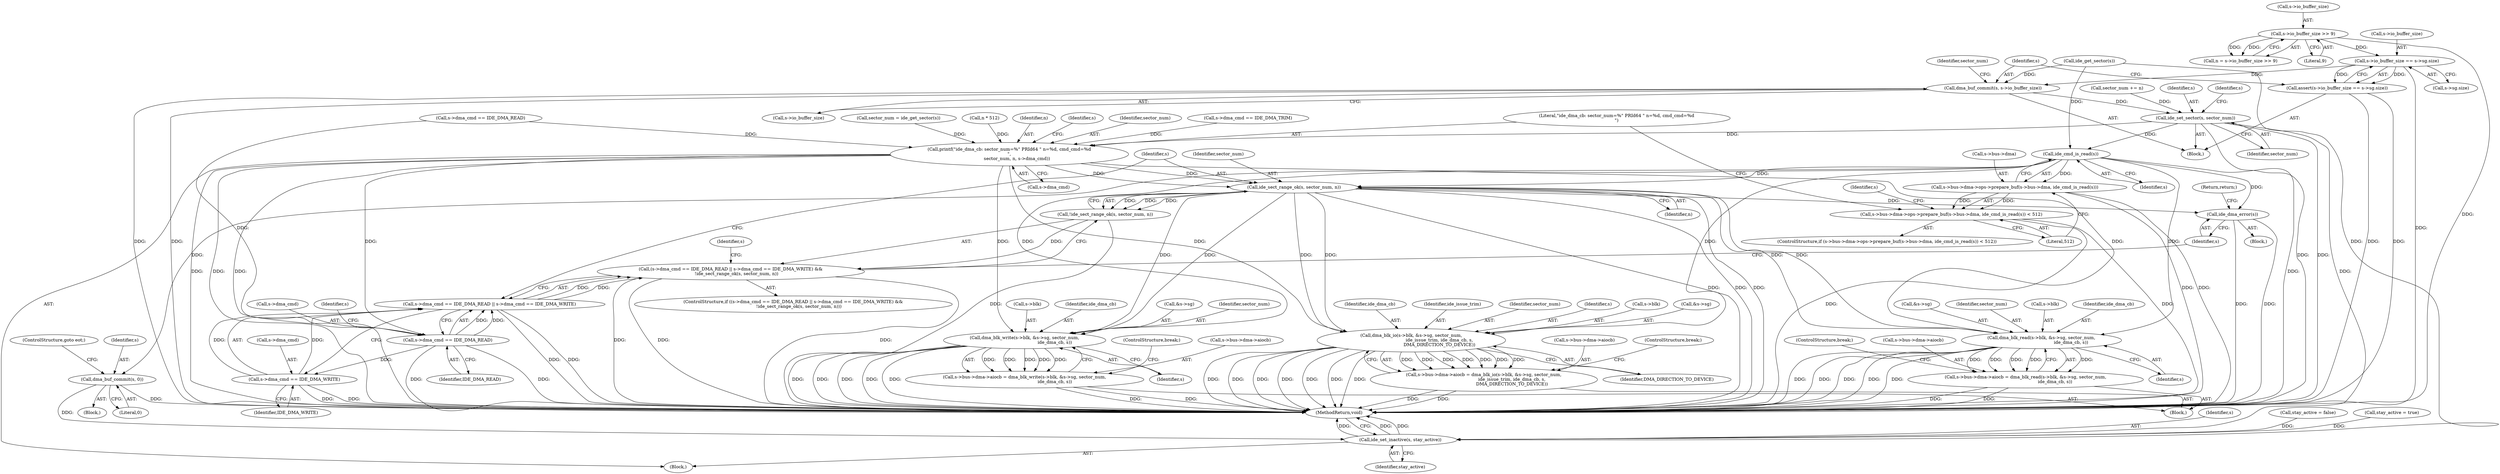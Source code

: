 digraph "0_qemu_3251bdcf1c67427d964517053c3d185b46e618e8_0@pointer" {
"1000193" [label="(Call,s->io_buffer_size == s->sg.size)"];
"1000163" [label="(Call,s->io_buffer_size >> 9)"];
"1000192" [label="(Call,assert(s->io_buffer_size == s->sg.size))"];
"1000202" [label="(Call,dma_buf_commit(s, s->io_buffer_size))"];
"1000210" [label="(Call,ide_set_sector(s, sector_num))"];
"1000262" [label="(Call,ide_cmd_is_read(s))"];
"1000256" [label="(Call,s->bus->dma->ops->prepare_buf(s->bus->dma, ide_cmd_is_read(s)))"];
"1000255" [label="(Call,s->bus->dma->ops->prepare_buf(s->bus->dma, ide_cmd_is_read(s)) < 512)"];
"1000273" [label="(Call,dma_buf_commit(s, 0))"];
"1000400" [label="(Call,ide_set_inactive(s, stay_active))"];
"1000298" [label="(Call,ide_sect_range_ok(s, sector_num, n))"];
"1000297" [label="(Call,!ide_sect_range_ok(s, sector_num, n))"];
"1000285" [label="(Call,(s->dma_cmd == IDE_DMA_READ || s->dma_cmd == IDE_DMA_WRITE) &&\n        !ide_sect_range_ok(s, sector_num, n))"];
"1000303" [label="(Call,ide_dma_error(s))"];
"1000320" [label="(Call,dma_blk_read(s->blk, &s->sg, sector_num,\n                                          ide_dma_cb, s))"];
"1000312" [label="(Call,s->bus->dma->aiocb = dma_blk_read(s->blk, &s->sg, sector_num,\n                                          ide_dma_cb, s))"];
"1000341" [label="(Call,dma_blk_write(s->blk, &s->sg, sector_num,\n                                           ide_dma_cb, s))"];
"1000333" [label="(Call,s->bus->dma->aiocb = dma_blk_write(s->blk, &s->sg, sector_num,\n                                           ide_dma_cb, s))"];
"1000362" [label="(Call,dma_blk_io(s->blk, &s->sg, sector_num,\n                                        ide_issue_trim, ide_dma_cb, s,\n                                        DMA_DIRECTION_TO_DEVICE))"];
"1000354" [label="(Call,s->bus->dma->aiocb = dma_blk_io(s->blk, &s->sg, sector_num,\n                                        ide_issue_trim, ide_dma_cb, s,\n                                        DMA_DIRECTION_TO_DEVICE))"];
"1000277" [label="(Call,printf(\"ide_dma_cb: sector_num=%\" PRId64 \" n=%d, cmd_cmd=%d\n\",\n           sector_num, n, s->dma_cmd))"];
"1000287" [label="(Call,s->dma_cmd == IDE_DMA_READ)"];
"1000286" [label="(Call,s->dma_cmd == IDE_DMA_READ || s->dma_cmd == IDE_DMA_WRITE)"];
"1000292" [label="(Call,s->dma_cmd == IDE_DMA_WRITE)"];
"1000351" [label="(Identifier,s)"];
"1000193" [label="(Call,s->io_buffer_size == s->sg.size)"];
"1000202" [label="(Call,dma_buf_commit(s, s->io_buffer_size))"];
"1000324" [label="(Call,&s->sg)"];
"1000287" [label="(Call,s->dma_cmd == IDE_DMA_READ)"];
"1000277" [label="(Call,printf(\"ide_dma_cb: sector_num=%\" PRId64 \" n=%d, cmd_cmd=%d\n\",\n           sector_num, n, s->dma_cmd))"];
"1000401" [label="(Identifier,s)"];
"1000330" [label="(Identifier,s)"];
"1000400" [label="(Call,ide_set_inactive(s, stay_active))"];
"1000254" [label="(ControlStructure,if (s->bus->dma->ops->prepare_buf(s->bus->dma, ide_cmd_is_read(s)) < 512))"];
"1000302" [label="(Block,)"];
"1000355" [label="(Call,s->bus->dma->aiocb)"];
"1000300" [label="(Identifier,sector_num)"];
"1000194" [label="(Call,s->io_buffer_size)"];
"1000210" [label="(Call,ide_set_sector(s, sector_num))"];
"1000212" [label="(Identifier,sector_num)"];
"1000296" [label="(Identifier,IDE_DMA_WRITE)"];
"1000262" [label="(Call,ide_cmd_is_read(s))"];
"1000255" [label="(Call,s->bus->dma->ops->prepare_buf(s->bus->dma, ide_cmd_is_read(s)) < 512)"];
"1000297" [label="(Call,!ide_sect_range_ok(s, sector_num, n))"];
"1000341" [label="(Call,dma_blk_write(s->blk, &s->sg, sector_num,\n                                           ide_dma_cb, s))"];
"1000301" [label="(Identifier,n)"];
"1000183" [label="(Call,sector_num = ide_get_sector(s))"];
"1000328" [label="(Identifier,sector_num)"];
"1000352" [label="(ControlStructure,break;)"];
"1000354" [label="(Call,s->bus->dma->aiocb = dma_blk_io(s->blk, &s->sg, sector_num,\n                                        ide_issue_trim, ide_dma_cb, s,\n                                        DMA_DIRECTION_TO_DEVICE))"];
"1000321" [label="(Call,s->blk)"];
"1000215" [label="(Identifier,s)"];
"1000203" [label="(Identifier,s)"];
"1000320" [label="(Call,dma_blk_read(s->blk, &s->sg, sector_num,\n                                          ide_dma_cb, s))"];
"1000281" [label="(Call,s->dma_cmd)"];
"1000251" [label="(Call,n * 512)"];
"1000274" [label="(Identifier,s)"];
"1000204" [label="(Call,s->io_buffer_size)"];
"1000372" [label="(Identifier,ide_dma_cb)"];
"1000288" [label="(Call,s->dma_cmd)"];
"1000362" [label="(Call,dma_blk_io(s->blk, &s->sg, sector_num,\n                                        ide_issue_trim, ide_dma_cb, s,\n                                        DMA_DIRECTION_TO_DEVICE))"];
"1000273" [label="(Call,dma_buf_commit(s, 0))"];
"1000375" [label="(ControlStructure,break;)"];
"1000268" [label="(Identifier,s)"];
"1000349" [label="(Identifier,sector_num)"];
"1000342" [label="(Call,s->blk)"];
"1000304" [label="(Identifier,s)"];
"1000292" [label="(Call,s->dma_cmd == IDE_DMA_WRITE)"];
"1000275" [label="(Literal,0)"];
"1000284" [label="(ControlStructure,if ((s->dma_cmd == IDE_DMA_READ || s->dma_cmd == IDE_DMA_WRITE) &&\n        !ide_sect_range_ok(s, sector_num, n)))"];
"1000161" [label="(Call,n = s->io_buffer_size >> 9)"];
"1000402" [label="(Identifier,stay_active)"];
"1000371" [label="(Identifier,ide_issue_trim)"];
"1000115" [label="(Call,stay_active = false)"];
"1000286" [label="(Call,s->dma_cmd == IDE_DMA_READ || s->dma_cmd == IDE_DMA_WRITE)"];
"1000331" [label="(ControlStructure,break;)"];
"1000299" [label="(Identifier,s)"];
"1000280" [label="(Identifier,n)"];
"1000334" [label="(Call,s->bus->dma->aiocb)"];
"1000265" [label="(Block,)"];
"1000305" [label="(Return,return;)"];
"1000289" [label="(Identifier,s)"];
"1000303" [label="(Call,ide_dma_error(s))"];
"1000294" [label="(Identifier,s)"];
"1000164" [label="(Call,s->io_buffer_size)"];
"1000370" [label="(Identifier,sector_num)"];
"1000373" [label="(Identifier,s)"];
"1000192" [label="(Call,assert(s->io_buffer_size == s->sg.size))"];
"1000257" [label="(Call,s->bus->dma)"];
"1000363" [label="(Call,s->blk)"];
"1000278" [label="(Literal,\"ide_dma_cb: sector_num=%\" PRId64 \" n=%d, cmd_cmd=%d\n\")"];
"1000279" [label="(Identifier,sector_num)"];
"1000298" [label="(Call,ide_sect_range_ok(s, sector_num, n))"];
"1000256" [label="(Call,s->bus->dma->ops->prepare_buf(s->bus->dma, ide_cmd_is_read(s)))"];
"1000145" [label="(Call,s->dma_cmd == IDE_DMA_TRIM)"];
"1000135" [label="(Call,s->dma_cmd == IDE_DMA_READ)"];
"1000285" [label="(Call,(s->dma_cmd == IDE_DMA_READ || s->dma_cmd == IDE_DMA_WRITE) &&\n        !ide_sect_range_ok(s, sector_num, n))"];
"1000207" [label="(Call,sector_num += n)"];
"1000185" [label="(Call,ide_get_sector(s))"];
"1000312" [label="(Call,s->bus->dma->aiocb = dma_blk_read(s->blk, &s->sg, sector_num,\n                                          ide_dma_cb, s))"];
"1000403" [label="(MethodReturn,void)"];
"1000308" [label="(Identifier,s)"];
"1000211" [label="(Identifier,s)"];
"1000167" [label="(Literal,9)"];
"1000291" [label="(Identifier,IDE_DMA_READ)"];
"1000208" [label="(Identifier,sector_num)"];
"1000329" [label="(Identifier,ide_dma_cb)"];
"1000197" [label="(Call,s->sg.size)"];
"1000180" [label="(Call,stay_active = true)"];
"1000276" [label="(ControlStructure,goto eot;)"];
"1000374" [label="(Identifier,DMA_DIRECTION_TO_DEVICE)"];
"1000163" [label="(Call,s->io_buffer_size >> 9)"];
"1000264" [label="(Literal,512)"];
"1000107" [label="(Block,)"];
"1000313" [label="(Call,s->bus->dma->aiocb)"];
"1000310" [label="(Block,)"];
"1000191" [label="(Block,)"];
"1000350" [label="(Identifier,ide_dma_cb)"];
"1000293" [label="(Call,s->dma_cmd)"];
"1000345" [label="(Call,&s->sg)"];
"1000263" [label="(Identifier,s)"];
"1000333" [label="(Call,s->bus->dma->aiocb = dma_blk_write(s->blk, &s->sg, sector_num,\n                                           ide_dma_cb, s))"];
"1000366" [label="(Call,&s->sg)"];
"1000193" -> "1000192"  [label="AST: "];
"1000193" -> "1000197"  [label="CFG: "];
"1000194" -> "1000193"  [label="AST: "];
"1000197" -> "1000193"  [label="AST: "];
"1000192" -> "1000193"  [label="CFG: "];
"1000193" -> "1000403"  [label="DDG: "];
"1000193" -> "1000192"  [label="DDG: "];
"1000193" -> "1000192"  [label="DDG: "];
"1000163" -> "1000193"  [label="DDG: "];
"1000193" -> "1000202"  [label="DDG: "];
"1000163" -> "1000161"  [label="AST: "];
"1000163" -> "1000167"  [label="CFG: "];
"1000164" -> "1000163"  [label="AST: "];
"1000167" -> "1000163"  [label="AST: "];
"1000161" -> "1000163"  [label="CFG: "];
"1000163" -> "1000403"  [label="DDG: "];
"1000163" -> "1000161"  [label="DDG: "];
"1000163" -> "1000161"  [label="DDG: "];
"1000192" -> "1000191"  [label="AST: "];
"1000203" -> "1000192"  [label="CFG: "];
"1000192" -> "1000403"  [label="DDG: "];
"1000192" -> "1000403"  [label="DDG: "];
"1000202" -> "1000191"  [label="AST: "];
"1000202" -> "1000204"  [label="CFG: "];
"1000203" -> "1000202"  [label="AST: "];
"1000204" -> "1000202"  [label="AST: "];
"1000208" -> "1000202"  [label="CFG: "];
"1000202" -> "1000403"  [label="DDG: "];
"1000202" -> "1000403"  [label="DDG: "];
"1000185" -> "1000202"  [label="DDG: "];
"1000202" -> "1000210"  [label="DDG: "];
"1000210" -> "1000191"  [label="AST: "];
"1000210" -> "1000212"  [label="CFG: "];
"1000211" -> "1000210"  [label="AST: "];
"1000212" -> "1000210"  [label="AST: "];
"1000215" -> "1000210"  [label="CFG: "];
"1000210" -> "1000403"  [label="DDG: "];
"1000210" -> "1000403"  [label="DDG: "];
"1000207" -> "1000210"  [label="DDG: "];
"1000210" -> "1000262"  [label="DDG: "];
"1000210" -> "1000277"  [label="DDG: "];
"1000210" -> "1000400"  [label="DDG: "];
"1000262" -> "1000256"  [label="AST: "];
"1000262" -> "1000263"  [label="CFG: "];
"1000263" -> "1000262"  [label="AST: "];
"1000256" -> "1000262"  [label="CFG: "];
"1000262" -> "1000403"  [label="DDG: "];
"1000262" -> "1000256"  [label="DDG: "];
"1000185" -> "1000262"  [label="DDG: "];
"1000262" -> "1000273"  [label="DDG: "];
"1000262" -> "1000298"  [label="DDG: "];
"1000262" -> "1000303"  [label="DDG: "];
"1000262" -> "1000320"  [label="DDG: "];
"1000262" -> "1000341"  [label="DDG: "];
"1000262" -> "1000362"  [label="DDG: "];
"1000256" -> "1000255"  [label="AST: "];
"1000257" -> "1000256"  [label="AST: "];
"1000264" -> "1000256"  [label="CFG: "];
"1000256" -> "1000403"  [label="DDG: "];
"1000256" -> "1000403"  [label="DDG: "];
"1000256" -> "1000255"  [label="DDG: "];
"1000256" -> "1000255"  [label="DDG: "];
"1000255" -> "1000254"  [label="AST: "];
"1000255" -> "1000264"  [label="CFG: "];
"1000264" -> "1000255"  [label="AST: "];
"1000268" -> "1000255"  [label="CFG: "];
"1000278" -> "1000255"  [label="CFG: "];
"1000255" -> "1000403"  [label="DDG: "];
"1000255" -> "1000403"  [label="DDG: "];
"1000273" -> "1000265"  [label="AST: "];
"1000273" -> "1000275"  [label="CFG: "];
"1000274" -> "1000273"  [label="AST: "];
"1000275" -> "1000273"  [label="AST: "];
"1000276" -> "1000273"  [label="CFG: "];
"1000273" -> "1000403"  [label="DDG: "];
"1000273" -> "1000400"  [label="DDG: "];
"1000400" -> "1000107"  [label="AST: "];
"1000400" -> "1000402"  [label="CFG: "];
"1000401" -> "1000400"  [label="AST: "];
"1000402" -> "1000400"  [label="AST: "];
"1000403" -> "1000400"  [label="CFG: "];
"1000400" -> "1000403"  [label="DDG: "];
"1000400" -> "1000403"  [label="DDG: "];
"1000400" -> "1000403"  [label="DDG: "];
"1000185" -> "1000400"  [label="DDG: "];
"1000180" -> "1000400"  [label="DDG: "];
"1000115" -> "1000400"  [label="DDG: "];
"1000298" -> "1000297"  [label="AST: "];
"1000298" -> "1000301"  [label="CFG: "];
"1000299" -> "1000298"  [label="AST: "];
"1000300" -> "1000298"  [label="AST: "];
"1000301" -> "1000298"  [label="AST: "];
"1000297" -> "1000298"  [label="CFG: "];
"1000298" -> "1000403"  [label="DDG: "];
"1000298" -> "1000403"  [label="DDG: "];
"1000298" -> "1000403"  [label="DDG: "];
"1000298" -> "1000297"  [label="DDG: "];
"1000298" -> "1000297"  [label="DDG: "];
"1000298" -> "1000297"  [label="DDG: "];
"1000277" -> "1000298"  [label="DDG: "];
"1000277" -> "1000298"  [label="DDG: "];
"1000298" -> "1000303"  [label="DDG: "];
"1000298" -> "1000320"  [label="DDG: "];
"1000298" -> "1000320"  [label="DDG: "];
"1000298" -> "1000341"  [label="DDG: "];
"1000298" -> "1000341"  [label="DDG: "];
"1000298" -> "1000362"  [label="DDG: "];
"1000298" -> "1000362"  [label="DDG: "];
"1000297" -> "1000285"  [label="AST: "];
"1000285" -> "1000297"  [label="CFG: "];
"1000297" -> "1000403"  [label="DDG: "];
"1000297" -> "1000285"  [label="DDG: "];
"1000285" -> "1000284"  [label="AST: "];
"1000285" -> "1000286"  [label="CFG: "];
"1000286" -> "1000285"  [label="AST: "];
"1000304" -> "1000285"  [label="CFG: "];
"1000308" -> "1000285"  [label="CFG: "];
"1000285" -> "1000403"  [label="DDG: "];
"1000285" -> "1000403"  [label="DDG: "];
"1000285" -> "1000403"  [label="DDG: "];
"1000286" -> "1000285"  [label="DDG: "];
"1000286" -> "1000285"  [label="DDG: "];
"1000303" -> "1000302"  [label="AST: "];
"1000303" -> "1000304"  [label="CFG: "];
"1000304" -> "1000303"  [label="AST: "];
"1000305" -> "1000303"  [label="CFG: "];
"1000303" -> "1000403"  [label="DDG: "];
"1000303" -> "1000403"  [label="DDG: "];
"1000320" -> "1000312"  [label="AST: "];
"1000320" -> "1000330"  [label="CFG: "];
"1000321" -> "1000320"  [label="AST: "];
"1000324" -> "1000320"  [label="AST: "];
"1000328" -> "1000320"  [label="AST: "];
"1000329" -> "1000320"  [label="AST: "];
"1000330" -> "1000320"  [label="AST: "];
"1000312" -> "1000320"  [label="CFG: "];
"1000320" -> "1000403"  [label="DDG: "];
"1000320" -> "1000403"  [label="DDG: "];
"1000320" -> "1000403"  [label="DDG: "];
"1000320" -> "1000403"  [label="DDG: "];
"1000320" -> "1000403"  [label="DDG: "];
"1000320" -> "1000312"  [label="DDG: "];
"1000320" -> "1000312"  [label="DDG: "];
"1000320" -> "1000312"  [label="DDG: "];
"1000320" -> "1000312"  [label="DDG: "];
"1000320" -> "1000312"  [label="DDG: "];
"1000277" -> "1000320"  [label="DDG: "];
"1000312" -> "1000310"  [label="AST: "];
"1000313" -> "1000312"  [label="AST: "];
"1000331" -> "1000312"  [label="CFG: "];
"1000312" -> "1000403"  [label="DDG: "];
"1000312" -> "1000403"  [label="DDG: "];
"1000341" -> "1000333"  [label="AST: "];
"1000341" -> "1000351"  [label="CFG: "];
"1000342" -> "1000341"  [label="AST: "];
"1000345" -> "1000341"  [label="AST: "];
"1000349" -> "1000341"  [label="AST: "];
"1000350" -> "1000341"  [label="AST: "];
"1000351" -> "1000341"  [label="AST: "];
"1000333" -> "1000341"  [label="CFG: "];
"1000341" -> "1000403"  [label="DDG: "];
"1000341" -> "1000403"  [label="DDG: "];
"1000341" -> "1000403"  [label="DDG: "];
"1000341" -> "1000403"  [label="DDG: "];
"1000341" -> "1000403"  [label="DDG: "];
"1000341" -> "1000333"  [label="DDG: "];
"1000341" -> "1000333"  [label="DDG: "];
"1000341" -> "1000333"  [label="DDG: "];
"1000341" -> "1000333"  [label="DDG: "];
"1000341" -> "1000333"  [label="DDG: "];
"1000277" -> "1000341"  [label="DDG: "];
"1000333" -> "1000310"  [label="AST: "];
"1000334" -> "1000333"  [label="AST: "];
"1000352" -> "1000333"  [label="CFG: "];
"1000333" -> "1000403"  [label="DDG: "];
"1000333" -> "1000403"  [label="DDG: "];
"1000362" -> "1000354"  [label="AST: "];
"1000362" -> "1000374"  [label="CFG: "];
"1000363" -> "1000362"  [label="AST: "];
"1000366" -> "1000362"  [label="AST: "];
"1000370" -> "1000362"  [label="AST: "];
"1000371" -> "1000362"  [label="AST: "];
"1000372" -> "1000362"  [label="AST: "];
"1000373" -> "1000362"  [label="AST: "];
"1000374" -> "1000362"  [label="AST: "];
"1000354" -> "1000362"  [label="CFG: "];
"1000362" -> "1000403"  [label="DDG: "];
"1000362" -> "1000403"  [label="DDG: "];
"1000362" -> "1000403"  [label="DDG: "];
"1000362" -> "1000403"  [label="DDG: "];
"1000362" -> "1000403"  [label="DDG: "];
"1000362" -> "1000403"  [label="DDG: "];
"1000362" -> "1000403"  [label="DDG: "];
"1000362" -> "1000354"  [label="DDG: "];
"1000362" -> "1000354"  [label="DDG: "];
"1000362" -> "1000354"  [label="DDG: "];
"1000362" -> "1000354"  [label="DDG: "];
"1000362" -> "1000354"  [label="DDG: "];
"1000362" -> "1000354"  [label="DDG: "];
"1000362" -> "1000354"  [label="DDG: "];
"1000277" -> "1000362"  [label="DDG: "];
"1000354" -> "1000310"  [label="AST: "];
"1000355" -> "1000354"  [label="AST: "];
"1000375" -> "1000354"  [label="CFG: "];
"1000354" -> "1000403"  [label="DDG: "];
"1000354" -> "1000403"  [label="DDG: "];
"1000277" -> "1000107"  [label="AST: "];
"1000277" -> "1000281"  [label="CFG: "];
"1000278" -> "1000277"  [label="AST: "];
"1000279" -> "1000277"  [label="AST: "];
"1000280" -> "1000277"  [label="AST: "];
"1000281" -> "1000277"  [label="AST: "];
"1000289" -> "1000277"  [label="CFG: "];
"1000277" -> "1000403"  [label="DDG: "];
"1000277" -> "1000403"  [label="DDG: "];
"1000277" -> "1000403"  [label="DDG: "];
"1000183" -> "1000277"  [label="DDG: "];
"1000251" -> "1000277"  [label="DDG: "];
"1000135" -> "1000277"  [label="DDG: "];
"1000145" -> "1000277"  [label="DDG: "];
"1000277" -> "1000287"  [label="DDG: "];
"1000287" -> "1000286"  [label="AST: "];
"1000287" -> "1000291"  [label="CFG: "];
"1000288" -> "1000287"  [label="AST: "];
"1000291" -> "1000287"  [label="AST: "];
"1000294" -> "1000287"  [label="CFG: "];
"1000286" -> "1000287"  [label="CFG: "];
"1000287" -> "1000403"  [label="DDG: "];
"1000287" -> "1000403"  [label="DDG: "];
"1000287" -> "1000286"  [label="DDG: "];
"1000287" -> "1000286"  [label="DDG: "];
"1000135" -> "1000287"  [label="DDG: "];
"1000287" -> "1000292"  [label="DDG: "];
"1000286" -> "1000292"  [label="CFG: "];
"1000292" -> "1000286"  [label="AST: "];
"1000299" -> "1000286"  [label="CFG: "];
"1000286" -> "1000403"  [label="DDG: "];
"1000286" -> "1000403"  [label="DDG: "];
"1000292" -> "1000286"  [label="DDG: "];
"1000292" -> "1000286"  [label="DDG: "];
"1000292" -> "1000296"  [label="CFG: "];
"1000293" -> "1000292"  [label="AST: "];
"1000296" -> "1000292"  [label="AST: "];
"1000292" -> "1000403"  [label="DDG: "];
"1000292" -> "1000403"  [label="DDG: "];
}
